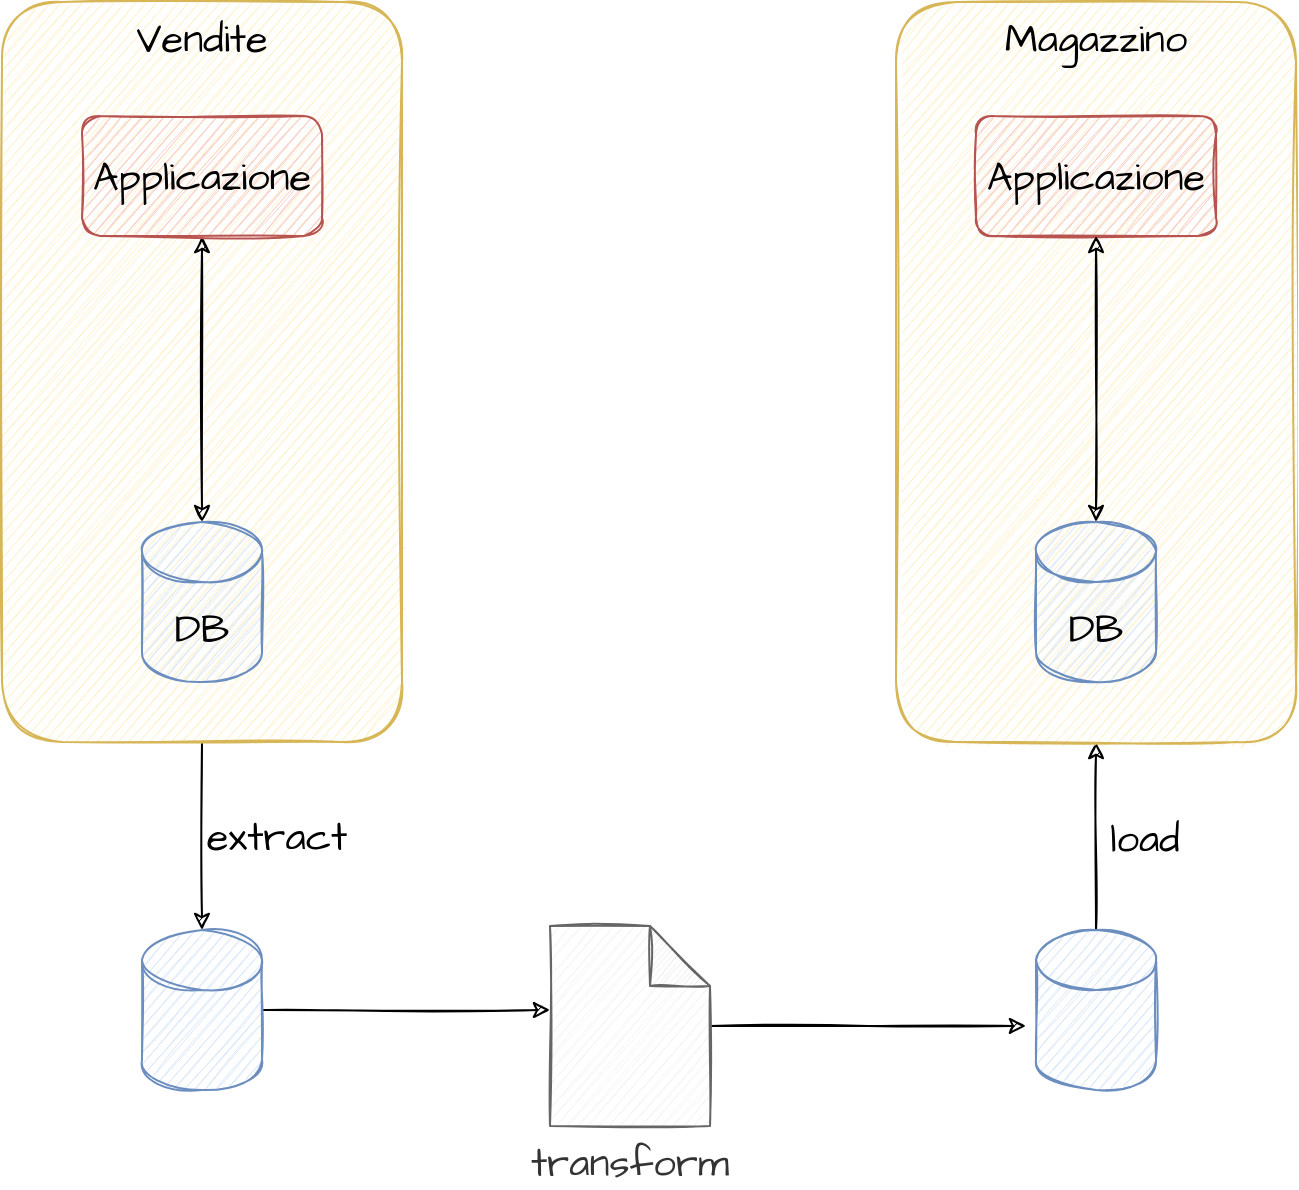 <mxfile version="16.0.3" type="device"><diagram id="iR7kW6d5z7mH8W_eMVzF" name="Page-1"><mxGraphModel dx="1422" dy="745" grid="0" gridSize="10" guides="1" tooltips="1" connect="1" arrows="1" fold="1" page="1" pageScale="1" pageWidth="827" pageHeight="1169" math="0" shadow="0"><root><mxCell id="0"/><mxCell id="1" parent="0"/><mxCell id="Hq3GEEe1N3CWRlqI4ARM-4" value="extract" style="edgeStyle=orthogonalEdgeStyle;rounded=0;orthogonalLoop=1;jettySize=auto;html=1;sketch=1;fontSize=20;fontFamily=Architects Daughter;fontSource=https%3A%2F%2Ffonts.googleapis.com%2Fcss%3Ffamily%3DArchitects%2BDaughter;labelBackgroundColor=none;" edge="1" parent="1" source="LwVA78MGahFg6l0W7koL-2" target="Hq3GEEe1N3CWRlqI4ARM-2"><mxGeometry y="37" relative="1" as="geometry"><mxPoint as="offset"/></mxGeometry></mxCell><mxCell id="LwVA78MGahFg6l0W7koL-2" value="Vendite" style="rounded=1;whiteSpace=wrap;html=1;sketch=1;hachureGap=4;fontFamily=Architects Daughter;fontSource=https%3A%2F%2Ffonts.googleapis.com%2Fcss%3Ffamily%3DArchitects%2BDaughter;fontSize=20;verticalAlign=top;fillColor=#fff2cc;strokeColor=#d6b656;" parent="1" vertex="1"><mxGeometry x="100" y="73" width="200" height="370" as="geometry"/></mxCell><mxCell id="Hq3GEEe1N3CWRlqI4ARM-5" value="load" style="edgeStyle=orthogonalEdgeStyle;rounded=0;sketch=1;orthogonalLoop=1;jettySize=auto;html=1;entryX=0.5;entryY=0;entryDx=0;entryDy=0;entryPerimeter=0;startArrow=classic;startFill=1;endArrow=none;endFill=0;fontSize=20;fontFamily=Architects Daughter;fontSource=https%3A%2F%2Ffonts.googleapis.com%2Fcss%3Ffamily%3DArchitects%2BDaughter;labelBackgroundColor=none;" edge="1" parent="1" source="Hq3GEEe1N3CWRlqI4ARM-1" target="Hq3GEEe1N3CWRlqI4ARM-3"><mxGeometry x="0.021" y="24" relative="1" as="geometry"><mxPoint as="offset"/></mxGeometry></mxCell><mxCell id="Hq3GEEe1N3CWRlqI4ARM-1" value="Magazzino" style="rounded=1;whiteSpace=wrap;html=1;sketch=1;hachureGap=4;fontFamily=Architects Daughter;fontSource=https%3A%2F%2Ffonts.googleapis.com%2Fcss%3Ffamily%3DArchitects%2BDaughter;fontSize=20;verticalAlign=top;fillColor=#fff2cc;strokeColor=#d6b656;" vertex="1" parent="1"><mxGeometry x="547" y="73" width="200" height="370" as="geometry"/></mxCell><mxCell id="Hq3GEEe1N3CWRlqI4ARM-15" style="edgeStyle=orthogonalEdgeStyle;rounded=0;sketch=1;orthogonalLoop=1;jettySize=auto;html=1;entryX=0;entryY=0.42;entryDx=0;entryDy=0;entryPerimeter=0;fontFamily=Architects Daughter;fontSource=https%3A%2F%2Ffonts.googleapis.com%2Fcss%3Ffamily%3DArchitects%2BDaughter;fontSize=20;startArrow=none;startFill=0;" edge="1" parent="1" source="Hq3GEEe1N3CWRlqI4ARM-2" target="Hq3GEEe1N3CWRlqI4ARM-14"><mxGeometry relative="1" as="geometry"/></mxCell><mxCell id="Hq3GEEe1N3CWRlqI4ARM-2" value="" style="shape=cylinder3;whiteSpace=wrap;html=1;boundedLbl=1;backgroundOutline=1;size=15;sketch=1;fillColor=#dae8fc;strokeColor=#6c8ebf;" vertex="1" parent="1"><mxGeometry x="170" y="537" width="60" height="80" as="geometry"/></mxCell><mxCell id="Hq3GEEe1N3CWRlqI4ARM-3" value="" style="shape=cylinder3;whiteSpace=wrap;html=1;boundedLbl=1;backgroundOutline=1;size=15;sketch=1;fillColor=#dae8fc;strokeColor=#6c8ebf;" vertex="1" parent="1"><mxGeometry x="617" y="537" width="60" height="80" as="geometry"/></mxCell><mxCell id="Hq3GEEe1N3CWRlqI4ARM-12" style="edgeStyle=orthogonalEdgeStyle;rounded=0;sketch=1;orthogonalLoop=1;jettySize=auto;html=1;exitX=0.5;exitY=1;exitDx=0;exitDy=0;startArrow=classic;startFill=1;" edge="1" parent="1" source="Hq3GEEe1N3CWRlqI4ARM-6" target="Hq3GEEe1N3CWRlqI4ARM-10"><mxGeometry relative="1" as="geometry"/></mxCell><mxCell id="Hq3GEEe1N3CWRlqI4ARM-6" value="Applicazione" style="rounded=1;whiteSpace=wrap;html=1;sketch=1;fontSize=20;fontFamily=Architects Daughter;fontSource=https%3A%2F%2Ffonts.googleapis.com%2Fcss%3Ffamily%3DArchitects%2BDaughter;fillColor=#f8cecc;strokeColor=#b85450;" vertex="1" parent="1"><mxGeometry x="140" y="130" width="120" height="60" as="geometry"/></mxCell><mxCell id="Hq3GEEe1N3CWRlqI4ARM-9" value="Applicazione" style="rounded=1;whiteSpace=wrap;html=1;sketch=1;fontSize=20;fontFamily=Architects Daughter;fontSource=https%3A%2F%2Ffonts.googleapis.com%2Fcss%3Ffamily%3DArchitects%2BDaughter;fillColor=#f8cecc;strokeColor=#b85450;" vertex="1" parent="1"><mxGeometry x="587" y="130" width="120" height="60" as="geometry"/></mxCell><mxCell id="Hq3GEEe1N3CWRlqI4ARM-10" value="DB" style="shape=cylinder3;whiteSpace=wrap;html=1;boundedLbl=1;backgroundOutline=1;size=15;sketch=1;fontSize=20;fontFamily=Architects Daughter;fontSource=https%3A%2F%2Ffonts.googleapis.com%2Fcss%3Ffamily%3DArchitects%2BDaughter;fillColor=#dae8fc;strokeColor=#6c8ebf;" vertex="1" parent="1"><mxGeometry x="170" y="333" width="60" height="80" as="geometry"/></mxCell><mxCell id="Hq3GEEe1N3CWRlqI4ARM-13" style="edgeStyle=orthogonalEdgeStyle;rounded=0;sketch=1;orthogonalLoop=1;jettySize=auto;html=1;startArrow=classic;startFill=1;" edge="1" parent="1" source="Hq3GEEe1N3CWRlqI4ARM-11" target="Hq3GEEe1N3CWRlqI4ARM-9"><mxGeometry relative="1" as="geometry"/></mxCell><mxCell id="Hq3GEEe1N3CWRlqI4ARM-11" value="DB" style="shape=cylinder3;whiteSpace=wrap;html=1;boundedLbl=1;backgroundOutline=1;size=15;sketch=1;fontSize=20;fontFamily=Architects Daughter;fontSource=https%3A%2F%2Ffonts.googleapis.com%2Fcss%3Ffamily%3DArchitects%2BDaughter;fillColor=#dae8fc;strokeColor=#6c8ebf;" vertex="1" parent="1"><mxGeometry x="617" y="333" width="60" height="80" as="geometry"/></mxCell><mxCell id="Hq3GEEe1N3CWRlqI4ARM-17" style="edgeStyle=orthogonalEdgeStyle;rounded=0;sketch=1;orthogonalLoop=1;jettySize=auto;html=1;labelBackgroundColor=none;fontFamily=Architects Daughter;fontSource=https%3A%2F%2Ffonts.googleapis.com%2Fcss%3Ffamily%3DArchitects%2BDaughter;fontSize=20;startArrow=none;startFill=0;endArrow=classic;endFill=1;" edge="1" parent="1" source="Hq3GEEe1N3CWRlqI4ARM-14"><mxGeometry relative="1" as="geometry"><mxPoint x="612" y="585" as="targetPoint"/></mxGeometry></mxCell><mxCell id="Hq3GEEe1N3CWRlqI4ARM-14" value="transform" style="shape=note;whiteSpace=wrap;html=1;backgroundOutline=1;darkOpacity=0.05;sketch=1;fontFamily=Architects Daughter;fontSource=https%3A%2F%2Ffonts.googleapis.com%2Fcss%3Ffamily%3DArchitects%2BDaughter;fontSize=20;verticalAlign=top;fillColor=#f5f5f5;fontColor=#333333;strokeColor=#666666;labelPosition=center;verticalLabelPosition=bottom;align=center;" vertex="1" parent="1"><mxGeometry x="374" y="535" width="80" height="100" as="geometry"/></mxCell></root></mxGraphModel></diagram></mxfile>